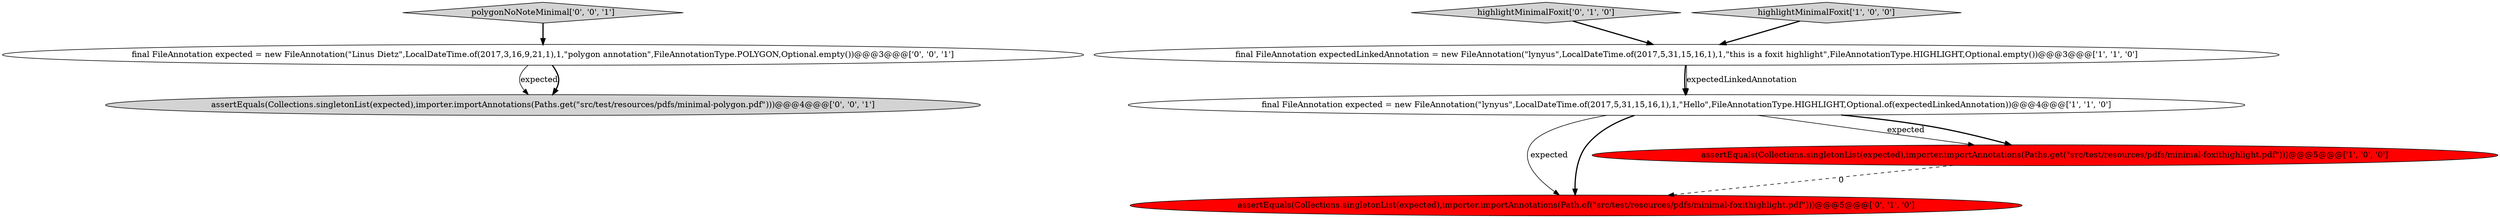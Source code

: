 digraph {
7 [style = filled, label = "assertEquals(Collections.singletonList(expected),importer.importAnnotations(Paths.get(\"src/test/resources/pdfs/minimal-polygon.pdf\")))@@@4@@@['0', '0', '1']", fillcolor = lightgray, shape = ellipse image = "AAA0AAABBB3BBB"];
3 [style = filled, label = "final FileAnnotation expectedLinkedAnnotation = new FileAnnotation(\"lynyus\",LocalDateTime.of(2017,5,31,15,16,1),1,\"this is a foxit highlight\",FileAnnotationType.HIGHLIGHT,Optional.empty())@@@3@@@['1', '1', '0']", fillcolor = white, shape = ellipse image = "AAA0AAABBB1BBB"];
8 [style = filled, label = "final FileAnnotation expected = new FileAnnotation(\"Linus Dietz\",LocalDateTime.of(2017,3,16,9,21,1),1,\"polygon annotation\",FileAnnotationType.POLYGON,Optional.empty())@@@3@@@['0', '0', '1']", fillcolor = white, shape = ellipse image = "AAA0AAABBB3BBB"];
5 [style = filled, label = "assertEquals(Collections.singletonList(expected),importer.importAnnotations(Path.of(\"src/test/resources/pdfs/minimal-foxithighlight.pdf\")))@@@5@@@['0', '1', '0']", fillcolor = red, shape = ellipse image = "AAA1AAABBB2BBB"];
2 [style = filled, label = "final FileAnnotation expected = new FileAnnotation(\"lynyus\",LocalDateTime.of(2017,5,31,15,16,1),1,\"Hello\",FileAnnotationType.HIGHLIGHT,Optional.of(expectedLinkedAnnotation))@@@4@@@['1', '1', '0']", fillcolor = white, shape = ellipse image = "AAA0AAABBB1BBB"];
1 [style = filled, label = "assertEquals(Collections.singletonList(expected),importer.importAnnotations(Paths.get(\"src/test/resources/pdfs/minimal-foxithighlight.pdf\")))@@@5@@@['1', '0', '0']", fillcolor = red, shape = ellipse image = "AAA1AAABBB1BBB"];
4 [style = filled, label = "highlightMinimalFoxit['0', '1', '0']", fillcolor = lightgray, shape = diamond image = "AAA0AAABBB2BBB"];
6 [style = filled, label = "polygonNoNoteMinimal['0', '0', '1']", fillcolor = lightgray, shape = diamond image = "AAA0AAABBB3BBB"];
0 [style = filled, label = "highlightMinimalFoxit['1', '0', '0']", fillcolor = lightgray, shape = diamond image = "AAA0AAABBB1BBB"];
0->3 [style = bold, label=""];
2->5 [style = solid, label="expected"];
6->8 [style = bold, label=""];
4->3 [style = bold, label=""];
1->5 [style = dashed, label="0"];
3->2 [style = bold, label=""];
3->2 [style = solid, label="expectedLinkedAnnotation"];
2->1 [style = solid, label="expected"];
2->1 [style = bold, label=""];
8->7 [style = solid, label="expected"];
8->7 [style = bold, label=""];
2->5 [style = bold, label=""];
}
